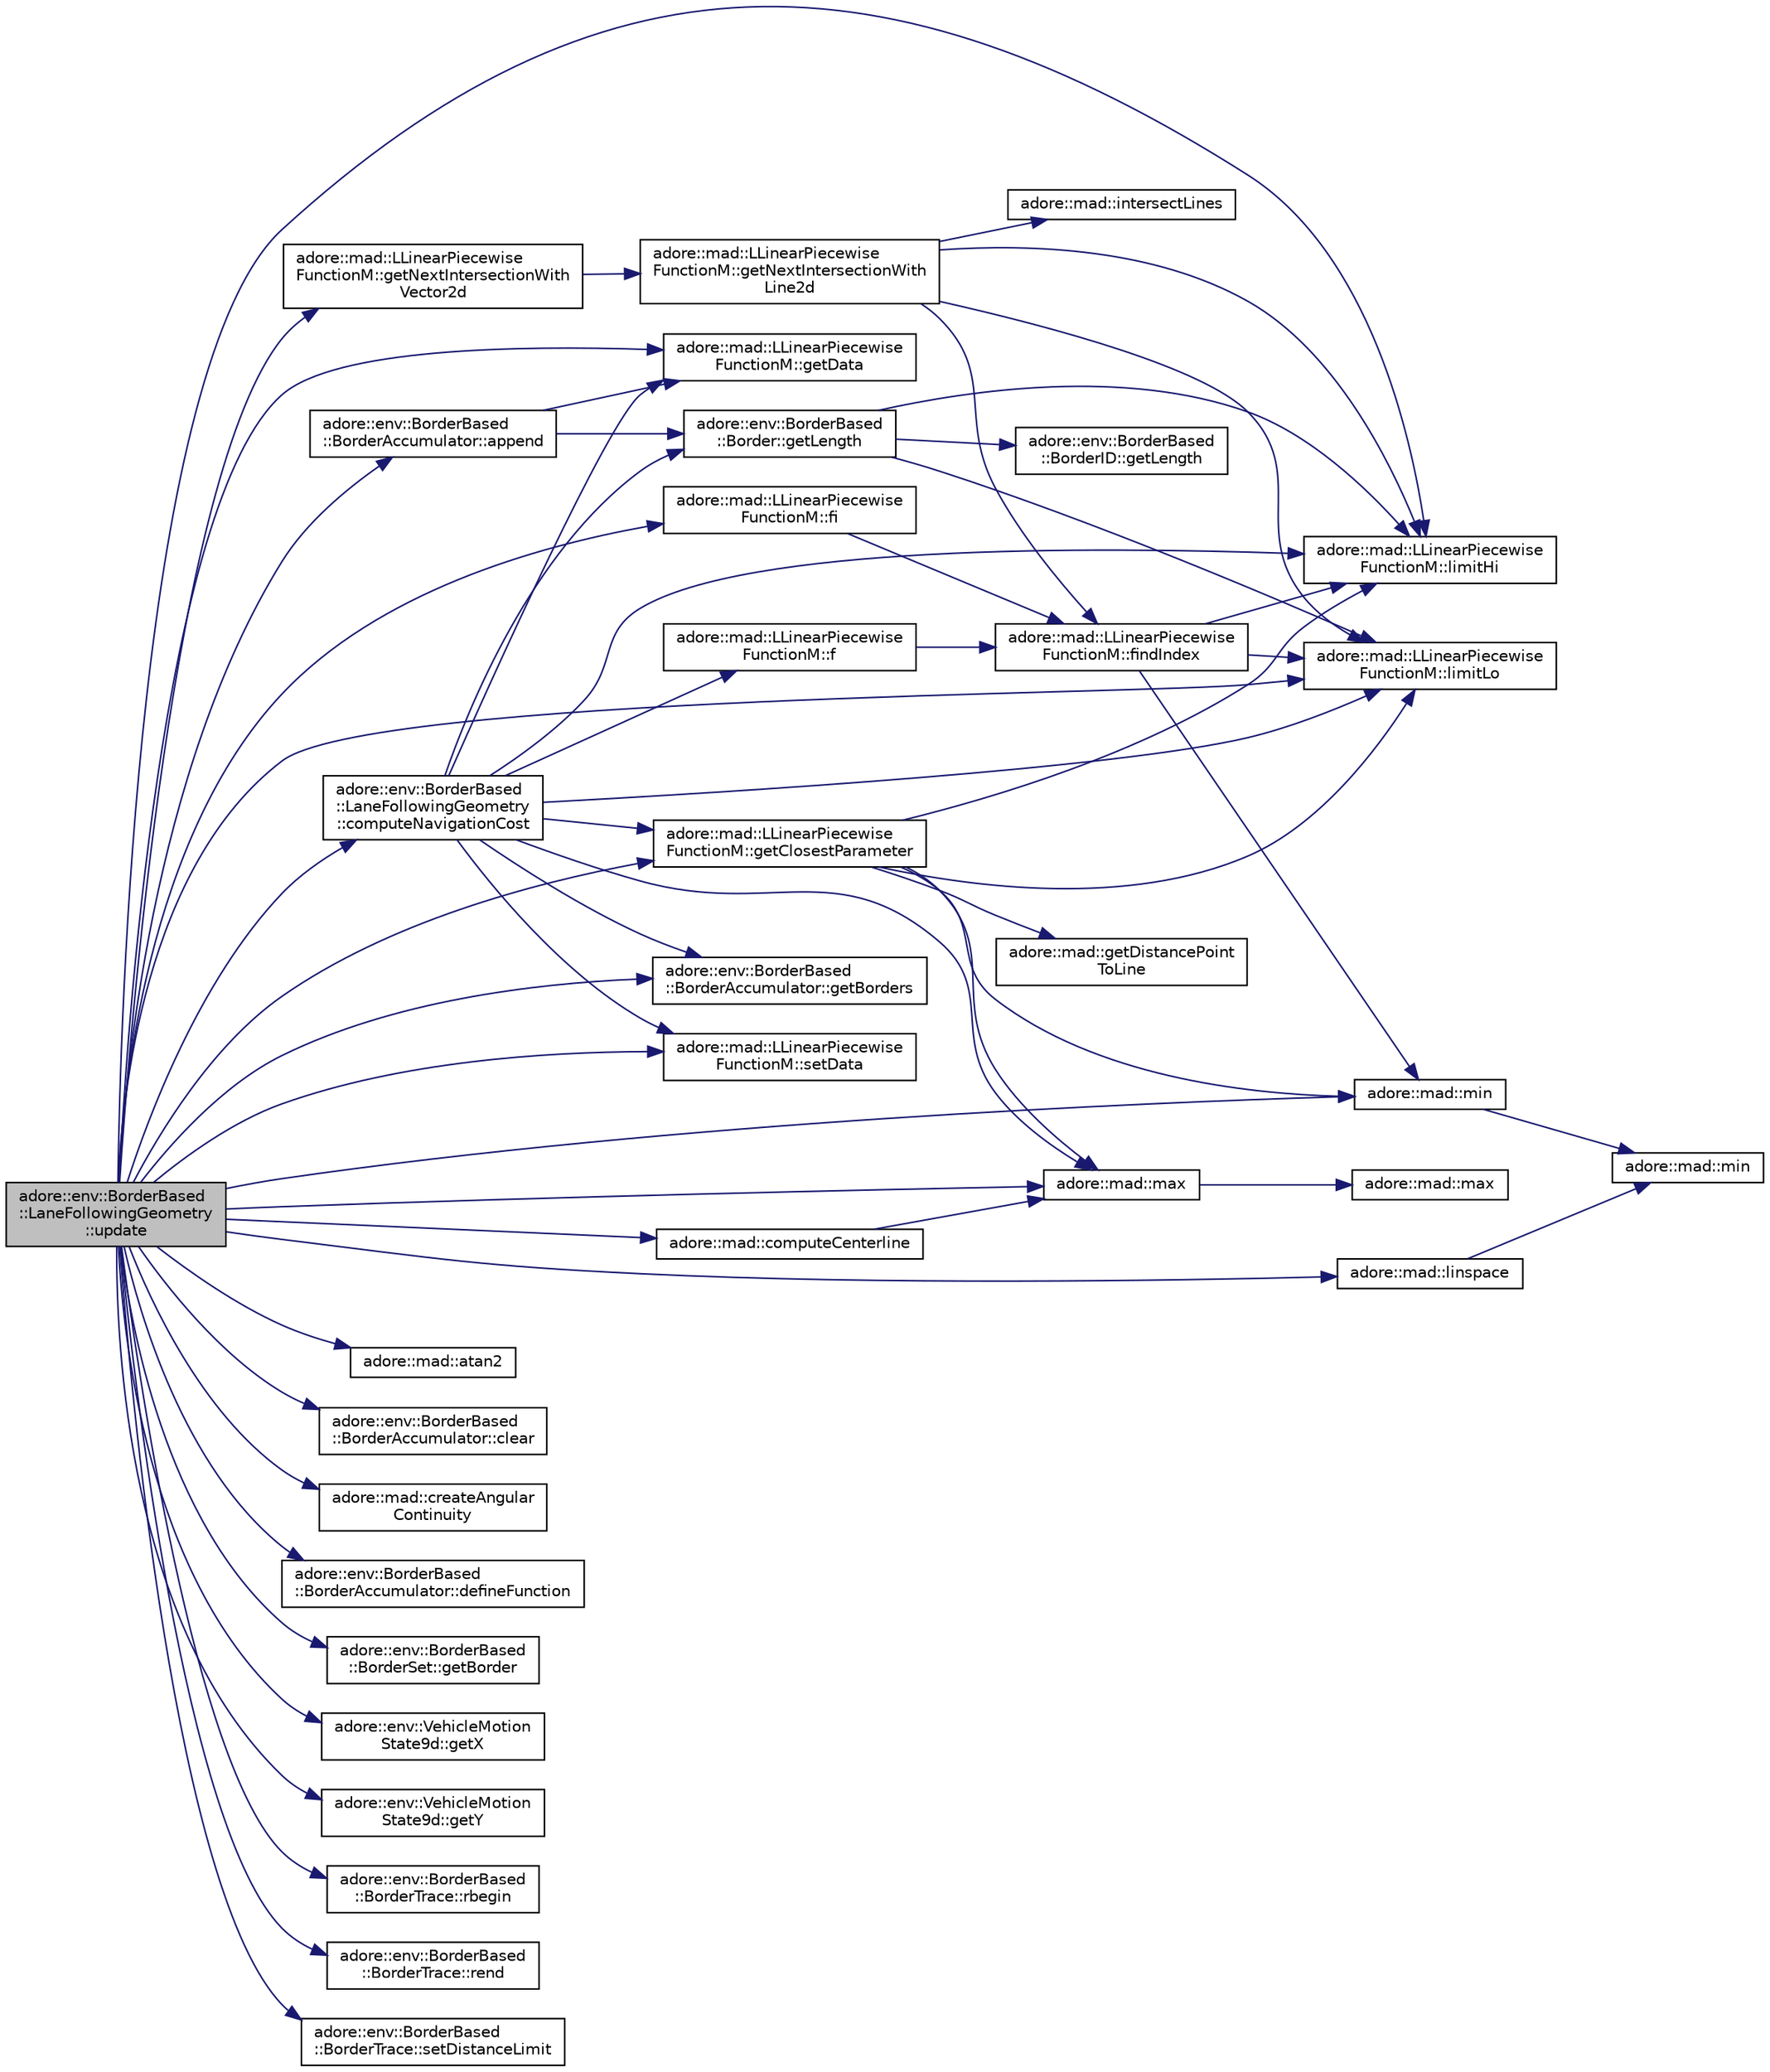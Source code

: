 digraph "adore::env::BorderBased::LaneFollowingGeometry::update"
{
 // LATEX_PDF_SIZE
  edge [fontname="Helvetica",fontsize="10",labelfontname="Helvetica",labelfontsize="10"];
  node [fontname="Helvetica",fontsize="10",shape=record];
  rankdir="LR";
  Node1 [label="adore::env::BorderBased\l::LaneFollowingGeometry\l::update",height=0.2,width=0.4,color="black", fillcolor="grey75", style="filled", fontcolor="black",tooltip="update the road geometry"];
  Node1 -> Node2 [color="midnightblue",fontsize="10",style="solid",fontname="Helvetica"];
  Node2 [label="adore::env::BorderBased\l::BorderAccumulator::append",height=0.2,width=0.4,color="black", fillcolor="white", style="filled",URL="$classadore_1_1env_1_1BorderBased_1_1BorderAccumulator.html#a23772b1e3e81adce06a74f531ec61235",tooltip="‍**"];
  Node2 -> Node3 [color="midnightblue",fontsize="10",style="solid",fontname="Helvetica"];
  Node3 [label="adore::mad::LLinearPiecewise\lFunctionM::getData",height=0.2,width=0.4,color="black", fillcolor="white", style="filled",URL="$classadore_1_1mad_1_1LLinearPiecewiseFunctionM.html#aa94d90c8643e2d6792f8594f3d666503",tooltip=" "];
  Node2 -> Node4 [color="midnightblue",fontsize="10",style="solid",fontname="Helvetica"];
  Node4 [label="adore::env::BorderBased\l::Border::getLength",height=0.2,width=0.4,color="black", fillcolor="white", style="filled",URL="$structadore_1_1env_1_1BorderBased_1_1Border.html#a522c4ebdb7a16e0aa89b507f554a4fa6",tooltip="Get the length of the border."];
  Node4 -> Node5 [color="midnightblue",fontsize="10",style="solid",fontname="Helvetica"];
  Node5 [label="adore::env::BorderBased\l::BorderID::getLength",height=0.2,width=0.4,color="black", fillcolor="white", style="filled",URL="$structadore_1_1env_1_1BorderBased_1_1BorderID.html#a21f63cc4e5239a964b37d089d54d2418",tooltip=" "];
  Node4 -> Node6 [color="midnightblue",fontsize="10",style="solid",fontname="Helvetica"];
  Node6 [label="adore::mad::LLinearPiecewise\lFunctionM::limitHi",height=0.2,width=0.4,color="black", fillcolor="white", style="filled",URL="$classadore_1_1mad_1_1LLinearPiecewiseFunctionM.html#aaa496b8ceb3ed505f6450225c46a077a",tooltip=" "];
  Node4 -> Node7 [color="midnightblue",fontsize="10",style="solid",fontname="Helvetica"];
  Node7 [label="adore::mad::LLinearPiecewise\lFunctionM::limitLo",height=0.2,width=0.4,color="black", fillcolor="white", style="filled",URL="$classadore_1_1mad_1_1LLinearPiecewiseFunctionM.html#a682841e9bc82a0653745dce6f908bfa6",tooltip=" "];
  Node1 -> Node8 [color="midnightblue",fontsize="10",style="solid",fontname="Helvetica"];
  Node8 [label="adore::mad::atan2",height=0.2,width=0.4,color="black", fillcolor="white", style="filled",URL="$namespaceadore_1_1mad.html#a37d645f2d2b0aa8f1c7015ba4e502617",tooltip=" "];
  Node1 -> Node9 [color="midnightblue",fontsize="10",style="solid",fontname="Helvetica"];
  Node9 [label="adore::env::BorderBased\l::BorderAccumulator::clear",height=0.2,width=0.4,color="black", fillcolor="white", style="filled",URL="$classadore_1_1env_1_1BorderBased_1_1BorderAccumulator.html#a84404b9f7a2c58857033820871028f72",tooltip="Clear the BorderAccumulator."];
  Node1 -> Node10 [color="midnightblue",fontsize="10",style="solid",fontname="Helvetica"];
  Node10 [label="adore::mad::computeCenterline",height=0.2,width=0.4,color="black", fillcolor="white", style="filled",URL="$namespaceadore_1_1mad.html#ad28075589c1a25cfd4ef82d9bd61efe3",tooltip=" "];
  Node10 -> Node11 [color="midnightblue",fontsize="10",style="solid",fontname="Helvetica"];
  Node11 [label="adore::mad::max",height=0.2,width=0.4,color="black", fillcolor="white", style="filled",URL="$namespaceadore_1_1mad.html#adea062854ef0b105a3fdca8cf2aca945",tooltip=" "];
  Node11 -> Node12 [color="midnightblue",fontsize="10",style="solid",fontname="Helvetica"];
  Node12 [label="adore::mad::max",height=0.2,width=0.4,color="black", fillcolor="white", style="filled",URL="$namespaceadore_1_1mad.html#a618a8842fed7b9375957b1e393c58492",tooltip=" "];
  Node1 -> Node13 [color="midnightblue",fontsize="10",style="solid",fontname="Helvetica"];
  Node13 [label="adore::env::BorderBased\l::LaneFollowingGeometry\l::computeNavigationCost",height=0.2,width=0.4,color="black", fillcolor="white", style="filled",URL="$classadore_1_1env_1_1BorderBased_1_1LaneFollowingGeometry.html#ab2ce39d4085097482b5ee82b0aa1466a",tooltip=" "];
  Node13 -> Node14 [color="midnightblue",fontsize="10",style="solid",fontname="Helvetica"];
  Node14 [label="adore::mad::LLinearPiecewise\lFunctionM::f",height=0.2,width=0.4,color="black", fillcolor="white", style="filled",URL="$classadore_1_1mad_1_1LLinearPiecewiseFunctionM.html#a0ec611759526365bf49ca6f8781f0262",tooltip=" "];
  Node14 -> Node15 [color="midnightblue",fontsize="10",style="solid",fontname="Helvetica"];
  Node15 [label="adore::mad::LLinearPiecewise\lFunctionM::findIndex",height=0.2,width=0.4,color="black", fillcolor="white", style="filled",URL="$classadore_1_1mad_1_1LLinearPiecewiseFunctionM.html#a92f9ea09083d587aa2ffa1ec600be3b5",tooltip=" "];
  Node15 -> Node6 [color="midnightblue",fontsize="10",style="solid",fontname="Helvetica"];
  Node15 -> Node7 [color="midnightblue",fontsize="10",style="solid",fontname="Helvetica"];
  Node15 -> Node16 [color="midnightblue",fontsize="10",style="solid",fontname="Helvetica"];
  Node16 [label="adore::mad::min",height=0.2,width=0.4,color="black", fillcolor="white", style="filled",URL="$namespaceadore_1_1mad.html#ab58ecb752f9bbfe27832e0a2c0e22c2b",tooltip=" "];
  Node16 -> Node17 [color="midnightblue",fontsize="10",style="solid",fontname="Helvetica"];
  Node17 [label="adore::mad::min",height=0.2,width=0.4,color="black", fillcolor="white", style="filled",URL="$namespaceadore_1_1mad.html#ac61b79c007d1859f93a10c04272095a1",tooltip=" "];
  Node13 -> Node18 [color="midnightblue",fontsize="10",style="solid",fontname="Helvetica"];
  Node18 [label="adore::env::BorderBased\l::BorderAccumulator::getBorders",height=0.2,width=0.4,color="black", fillcolor="white", style="filled",URL="$classadore_1_1env_1_1BorderBased_1_1BorderAccumulator.html#ad795032b11d319a4065e8e87f0bc7974",tooltip="Get the Accumulated Borders."];
  Node13 -> Node19 [color="midnightblue",fontsize="10",style="solid",fontname="Helvetica"];
  Node19 [label="adore::mad::LLinearPiecewise\lFunctionM::getClosestParameter",height=0.2,width=0.4,color="black", fillcolor="white", style="filled",URL="$classadore_1_1mad_1_1LLinearPiecewiseFunctionM.html#a21c464e587889f52d3b5aba703d80ccd",tooltip=" "];
  Node19 -> Node20 [color="midnightblue",fontsize="10",style="solid",fontname="Helvetica"];
  Node20 [label="adore::mad::getDistancePoint\lToLine",height=0.2,width=0.4,color="black", fillcolor="white", style="filled",URL="$namespaceadore_1_1mad.html#ad4afe3dd742448995d7c56d1e4de5019",tooltip=" "];
  Node19 -> Node6 [color="midnightblue",fontsize="10",style="solid",fontname="Helvetica"];
  Node19 -> Node7 [color="midnightblue",fontsize="10",style="solid",fontname="Helvetica"];
  Node19 -> Node11 [color="midnightblue",fontsize="10",style="solid",fontname="Helvetica"];
  Node19 -> Node16 [color="midnightblue",fontsize="10",style="solid",fontname="Helvetica"];
  Node13 -> Node3 [color="midnightblue",fontsize="10",style="solid",fontname="Helvetica"];
  Node13 -> Node4 [color="midnightblue",fontsize="10",style="solid",fontname="Helvetica"];
  Node13 -> Node6 [color="midnightblue",fontsize="10",style="solid",fontname="Helvetica"];
  Node13 -> Node7 [color="midnightblue",fontsize="10",style="solid",fontname="Helvetica"];
  Node13 -> Node11 [color="midnightblue",fontsize="10",style="solid",fontname="Helvetica"];
  Node13 -> Node21 [color="midnightblue",fontsize="10",style="solid",fontname="Helvetica"];
  Node21 [label="adore::mad::LLinearPiecewise\lFunctionM::setData",height=0.2,width=0.4,color="black", fillcolor="white", style="filled",URL="$classadore_1_1mad_1_1LLinearPiecewiseFunctionM.html#a1b396f230375de5238cb283f779310af",tooltip=" "];
  Node1 -> Node22 [color="midnightblue",fontsize="10",style="solid",fontname="Helvetica"];
  Node22 [label="adore::mad::createAngular\lContinuity",height=0.2,width=0.4,color="black", fillcolor="white", style="filled",URL="$namespaceadore_1_1mad.html#a60f89b5d05c89f8149456eac5df7b367",tooltip=" "];
  Node1 -> Node23 [color="midnightblue",fontsize="10",style="solid",fontname="Helvetica"];
  Node23 [label="adore::env::BorderBased\l::BorderAccumulator::defineFunction",height=0.2,width=0.4,color="black", fillcolor="white", style="filled",URL="$classadore_1_1env_1_1BorderBased_1_1BorderAccumulator.html#af3159dd2436a253976a7cc01f42f7a23",tooltip="Create (with new) a function, which contains all accumulated border paths."];
  Node1 -> Node24 [color="midnightblue",fontsize="10",style="solid",fontname="Helvetica"];
  Node24 [label="adore::mad::LLinearPiecewise\lFunctionM::fi",height=0.2,width=0.4,color="black", fillcolor="white", style="filled",URL="$classadore_1_1mad_1_1LLinearPiecewiseFunctionM.html#a613647d25f701fde004410b79b130224",tooltip=" "];
  Node24 -> Node15 [color="midnightblue",fontsize="10",style="solid",fontname="Helvetica"];
  Node1 -> Node25 [color="midnightblue",fontsize="10",style="solid",fontname="Helvetica"];
  Node25 [label="adore::env::BorderBased\l::BorderSet::getBorder",height=0.2,width=0.4,color="black", fillcolor="white", style="filled",URL="$classadore_1_1env_1_1BorderBased_1_1BorderSet.html#a69802bccdc7cf3fa598283509808edc2",tooltip="retrieve a border by ID"];
  Node1 -> Node18 [color="midnightblue",fontsize="10",style="solid",fontname="Helvetica"];
  Node1 -> Node19 [color="midnightblue",fontsize="10",style="solid",fontname="Helvetica"];
  Node1 -> Node3 [color="midnightblue",fontsize="10",style="solid",fontname="Helvetica"];
  Node1 -> Node26 [color="midnightblue",fontsize="10",style="solid",fontname="Helvetica"];
  Node26 [label="adore::mad::LLinearPiecewise\lFunctionM::getNextIntersectionWith\lVector2d",height=0.2,width=0.4,color="black", fillcolor="white", style="filled",URL="$classadore_1_1mad_1_1LLinearPiecewiseFunctionM.html#ac8507686e92a25210c89a75c92826631",tooltip=" "];
  Node26 -> Node27 [color="midnightblue",fontsize="10",style="solid",fontname="Helvetica"];
  Node27 [label="adore::mad::LLinearPiecewise\lFunctionM::getNextIntersectionWith\lLine2d",height=0.2,width=0.4,color="black", fillcolor="white", style="filled",URL="$classadore_1_1mad_1_1LLinearPiecewiseFunctionM.html#a222d2326475fca3c3f4469bf2dbdadac",tooltip=" "];
  Node27 -> Node15 [color="midnightblue",fontsize="10",style="solid",fontname="Helvetica"];
  Node27 -> Node28 [color="midnightblue",fontsize="10",style="solid",fontname="Helvetica"];
  Node28 [label="adore::mad::intersectLines",height=0.2,width=0.4,color="black", fillcolor="white", style="filled",URL="$namespaceadore_1_1mad.html#a00aff4dd1b0bfd995fd30c187436d86e",tooltip=" "];
  Node27 -> Node6 [color="midnightblue",fontsize="10",style="solid",fontname="Helvetica"];
  Node27 -> Node7 [color="midnightblue",fontsize="10",style="solid",fontname="Helvetica"];
  Node1 -> Node29 [color="midnightblue",fontsize="10",style="solid",fontname="Helvetica"];
  Node29 [label="adore::env::VehicleMotion\lState9d::getX",height=0.2,width=0.4,color="black", fillcolor="white", style="filled",URL="$structadore_1_1env_1_1VehicleMotionState9d.html#a16d6d61f5dfa1028ca97d8f1a8b6e8cf",tooltip="Get the x-coordinate."];
  Node1 -> Node30 [color="midnightblue",fontsize="10",style="solid",fontname="Helvetica"];
  Node30 [label="adore::env::VehicleMotion\lState9d::getY",height=0.2,width=0.4,color="black", fillcolor="white", style="filled",URL="$structadore_1_1env_1_1VehicleMotionState9d.html#a51e8eed0ef10d909592edcb933c1b802",tooltip="Get the y-coordinate."];
  Node1 -> Node6 [color="midnightblue",fontsize="10",style="solid",fontname="Helvetica"];
  Node1 -> Node7 [color="midnightblue",fontsize="10",style="solid",fontname="Helvetica"];
  Node1 -> Node31 [color="midnightblue",fontsize="10",style="solid",fontname="Helvetica"];
  Node31 [label="adore::mad::linspace",height=0.2,width=0.4,color="black", fillcolor="white", style="filled",URL="$namespaceadore_1_1mad.html#a7bfd7c9a7c5816ef00e7b52d20957690",tooltip=" "];
  Node31 -> Node17 [color="midnightblue",fontsize="10",style="solid",fontname="Helvetica"];
  Node1 -> Node11 [color="midnightblue",fontsize="10",style="solid",fontname="Helvetica"];
  Node1 -> Node16 [color="midnightblue",fontsize="10",style="solid",fontname="Helvetica"];
  Node1 -> Node32 [color="midnightblue",fontsize="10",style="solid",fontname="Helvetica"];
  Node32 [label="adore::env::BorderBased\l::BorderTrace::rbegin",height=0.2,width=0.4,color="black", fillcolor="white", style="filled",URL="$classadore_1_1env_1_1BorderBased_1_1BorderTrace.html#a67e3c0b0b52c4d98ca806f6773b81e39",tooltip=" "];
  Node1 -> Node33 [color="midnightblue",fontsize="10",style="solid",fontname="Helvetica"];
  Node33 [label="adore::env::BorderBased\l::BorderTrace::rend",height=0.2,width=0.4,color="black", fillcolor="white", style="filled",URL="$classadore_1_1env_1_1BorderBased_1_1BorderTrace.html#a07a9f677b9c6d5ec481254100c7c8f3e",tooltip=" "];
  Node1 -> Node21 [color="midnightblue",fontsize="10",style="solid",fontname="Helvetica"];
  Node1 -> Node34 [color="midnightblue",fontsize="10",style="solid",fontname="Helvetica"];
  Node34 [label="adore::env::BorderBased\l::BorderTrace::setDistanceLimit",height=0.2,width=0.4,color="black", fillcolor="white", style="filled",URL="$classadore_1_1env_1_1BorderBased_1_1BorderTrace.html#aa89a53bbef17104d7274e383596a8ae0",tooltip=" "];
}
